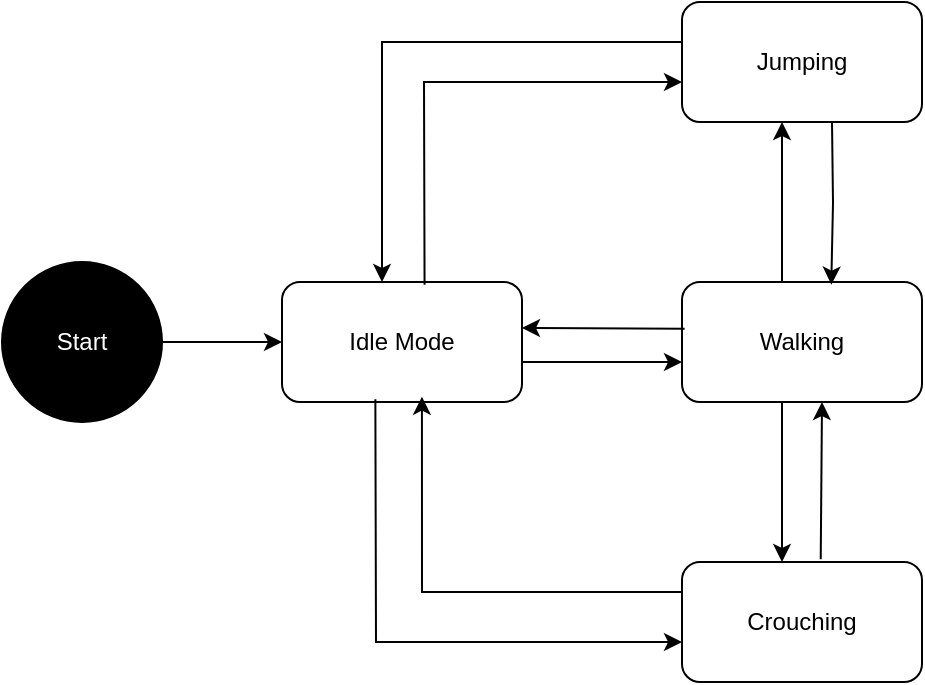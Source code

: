 <mxfile version="17.5.0" type="device"><diagram id="6ZYmv6dZ5nRjKYf7fMLc" name="Page-1"><mxGraphModel dx="1326" dy="838" grid="1" gridSize="10" guides="1" tooltips="1" connect="1" arrows="1" fold="1" page="1" pageScale="1" pageWidth="827" pageHeight="1169" math="0" shadow="0"><root><mxCell id="0"/><mxCell id="1" parent="0"/><mxCell id="bg0trJsIWA_SbI5VBtG0-3" value="" style="edgeStyle=orthogonalEdgeStyle;rounded=0;orthogonalLoop=1;jettySize=auto;html=1;fontColor=#FFFFFF;" edge="1" parent="1" source="bg0trJsIWA_SbI5VBtG0-1" target="bg0trJsIWA_SbI5VBtG0-2"><mxGeometry relative="1" as="geometry"/></mxCell><mxCell id="bg0trJsIWA_SbI5VBtG0-1" value="Start" style="ellipse;whiteSpace=wrap;html=1;aspect=fixed;fontColor=#FFFFFF;fillColor=#000000;" vertex="1" parent="1"><mxGeometry x="120" y="280" width="80" height="80" as="geometry"/></mxCell><mxCell id="bg0trJsIWA_SbI5VBtG0-5" value="" style="edgeStyle=orthogonalEdgeStyle;rounded=0;orthogonalLoop=1;jettySize=auto;html=1;fontColor=#000000;" edge="1" parent="1" source="bg0trJsIWA_SbI5VBtG0-2" target="bg0trJsIWA_SbI5VBtG0-4"><mxGeometry relative="1" as="geometry"><Array as="points"><mxPoint x="410" y="330"/><mxPoint x="410" y="330"/></Array></mxGeometry></mxCell><mxCell id="bg0trJsIWA_SbI5VBtG0-2" value="&lt;font color=&quot;#000000&quot;&gt;Idle Mode&lt;/font&gt;" style="rounded=1;whiteSpace=wrap;html=1;fillColor=#FFFFFF;fontColor=#FFFFFF;" vertex="1" parent="1"><mxGeometry x="260" y="290" width="120" height="60" as="geometry"/></mxCell><mxCell id="bg0trJsIWA_SbI5VBtG0-8" value="" style="edgeStyle=orthogonalEdgeStyle;rounded=0;orthogonalLoop=1;jettySize=auto;html=1;fontColor=#000000;" edge="1" parent="1" source="bg0trJsIWA_SbI5VBtG0-4" target="bg0trJsIWA_SbI5VBtG0-7"><mxGeometry relative="1" as="geometry"><Array as="points"><mxPoint x="510" y="380"/><mxPoint x="510" y="380"/></Array></mxGeometry></mxCell><mxCell id="bg0trJsIWA_SbI5VBtG0-21" value="" style="edgeStyle=orthogonalEdgeStyle;rounded=0;orthogonalLoop=1;jettySize=auto;html=1;fontColor=#000000;" edge="1" parent="1" source="bg0trJsIWA_SbI5VBtG0-4" target="bg0trJsIWA_SbI5VBtG0-20"><mxGeometry relative="1" as="geometry"><Array as="points"><mxPoint x="510" y="250"/><mxPoint x="510" y="250"/></Array></mxGeometry></mxCell><mxCell id="bg0trJsIWA_SbI5VBtG0-4" value="&lt;font color=&quot;#000000&quot;&gt;Walking&lt;/font&gt;" style="rounded=1;whiteSpace=wrap;html=1;fillColor=#FFFFFF;fontColor=#FFFFFF;" vertex="1" parent="1"><mxGeometry x="460" y="290" width="120" height="60" as="geometry"/></mxCell><mxCell id="bg0trJsIWA_SbI5VBtG0-6" value="" style="endArrow=classic;html=1;rounded=0;fontColor=#000000;exitX=0.011;exitY=0.389;exitDx=0;exitDy=0;exitPerimeter=0;" edge="1" parent="1" source="bg0trJsIWA_SbI5VBtG0-4"><mxGeometry width="50" height="50" relative="1" as="geometry"><mxPoint x="390" y="570" as="sourcePoint"/><mxPoint x="380" y="313" as="targetPoint"/></mxGeometry></mxCell><mxCell id="bg0trJsIWA_SbI5VBtG0-7" value="&lt;font color=&quot;#000000&quot;&gt;Crouching&lt;br&gt;&lt;/font&gt;" style="rounded=1;whiteSpace=wrap;html=1;fillColor=#FFFFFF;fontColor=#FFFFFF;" vertex="1" parent="1"><mxGeometry x="460" y="430" width="120" height="60" as="geometry"/></mxCell><mxCell id="bg0trJsIWA_SbI5VBtG0-9" value="" style="endArrow=classic;html=1;rounded=0;fontColor=#000000;exitX=0.578;exitY=-0.022;exitDx=0;exitDy=0;exitPerimeter=0;" edge="1" parent="1" source="bg0trJsIWA_SbI5VBtG0-7"><mxGeometry width="50" height="50" relative="1" as="geometry"><mxPoint x="390" y="570" as="sourcePoint"/><mxPoint x="530" y="350" as="targetPoint"/></mxGeometry></mxCell><mxCell id="bg0trJsIWA_SbI5VBtG0-12" value="" style="endArrow=classic;html=1;rounded=0;fontColor=#000000;entryX=0.583;entryY=0.956;entryDx=0;entryDy=0;entryPerimeter=0;exitX=0;exitY=0.25;exitDx=0;exitDy=0;" edge="1" parent="1" source="bg0trJsIWA_SbI5VBtG0-7" target="bg0trJsIWA_SbI5VBtG0-2"><mxGeometry width="50" height="50" relative="1" as="geometry"><mxPoint x="390" y="570" as="sourcePoint"/><mxPoint x="440" y="520" as="targetPoint"/><Array as="points"><mxPoint x="330" y="445"/></Array></mxGeometry></mxCell><mxCell id="bg0trJsIWA_SbI5VBtG0-13" value="" style="endArrow=classic;html=1;rounded=0;fontColor=#000000;exitX=0.389;exitY=0.978;exitDx=0;exitDy=0;exitPerimeter=0;" edge="1" parent="1" source="bg0trJsIWA_SbI5VBtG0-2"><mxGeometry width="50" height="50" relative="1" as="geometry"><mxPoint x="390" y="570" as="sourcePoint"/><mxPoint x="460" y="470" as="targetPoint"/><Array as="points"><mxPoint x="307" y="470"/></Array></mxGeometry></mxCell><mxCell id="bg0trJsIWA_SbI5VBtG0-20" value="&lt;font color=&quot;#000000&quot;&gt;Jumping&lt;/font&gt;" style="rounded=1;whiteSpace=wrap;html=1;fillColor=#FFFFFF;fontColor=#FFFFFF;" vertex="1" parent="1"><mxGeometry x="460" y="150" width="120" height="60" as="geometry"/></mxCell><mxCell id="bg0trJsIWA_SbI5VBtG0-22" value="" style="edgeStyle=orthogonalEdgeStyle;rounded=0;orthogonalLoop=1;jettySize=auto;html=1;fontColor=#000000;entryX=0.622;entryY=0.022;entryDx=0;entryDy=0;entryPerimeter=0;" edge="1" parent="1" target="bg0trJsIWA_SbI5VBtG0-4"><mxGeometry relative="1" as="geometry"><mxPoint x="535" y="210" as="sourcePoint"/><mxPoint x="520" y="440" as="targetPoint"/><Array as="points"/></mxGeometry></mxCell><mxCell id="bg0trJsIWA_SbI5VBtG0-23" value="" style="endArrow=classic;html=1;rounded=0;fontColor=#000000;exitX=0.594;exitY=0.022;exitDx=0;exitDy=0;exitPerimeter=0;" edge="1" parent="1" source="bg0trJsIWA_SbI5VBtG0-2"><mxGeometry width="50" height="50" relative="1" as="geometry"><mxPoint x="390" y="200" as="sourcePoint"/><mxPoint x="460" y="190" as="targetPoint"/><Array as="points"><mxPoint x="331" y="190"/></Array></mxGeometry></mxCell><mxCell id="bg0trJsIWA_SbI5VBtG0-24" value="" style="endArrow=classic;html=1;rounded=0;fontColor=#000000;" edge="1" parent="1"><mxGeometry width="50" height="50" relative="1" as="geometry"><mxPoint x="460" y="170" as="sourcePoint"/><mxPoint x="310" y="290" as="targetPoint"/><Array as="points"><mxPoint x="310" y="170"/></Array></mxGeometry></mxCell></root></mxGraphModel></diagram></mxfile>